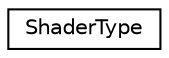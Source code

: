 digraph "Graphical Class Hierarchy"
{
 // LATEX_PDF_SIZE
  edge [fontname="Helvetica",fontsize="10",labelfontname="Helvetica",labelfontsize="10"];
  node [fontname="Helvetica",fontsize="10",shape=record];
  rankdir="LR";
  Node0 [label="ShaderType",height=0.2,width=0.4,color="black", fillcolor="white", style="filled",URL="$struct_shader_type.html",tooltip=" "];
}
